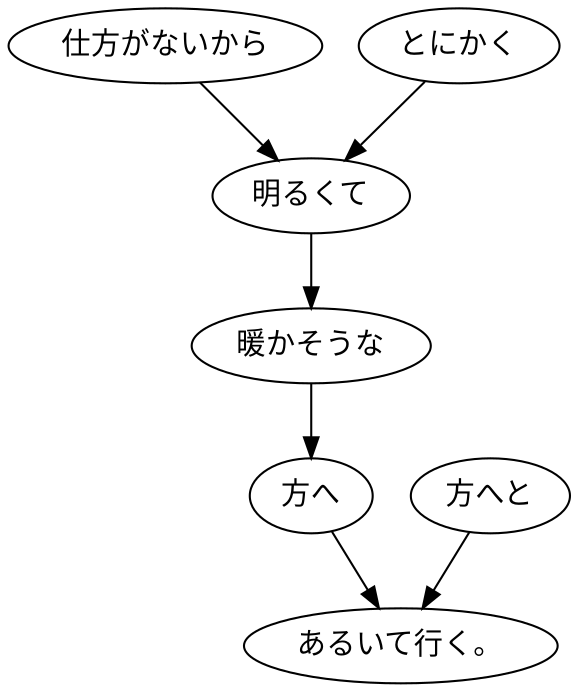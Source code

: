 digraph graph47 {
	node0 [label="仕方がないから"];
	node1 [label="とにかく"];
	node2 [label="明るくて"];
	node3 [label="暖かそうな"];
	node4 [label="方へ"];
	node5 [label="方へと"];
	node6 [label="あるいて行く。"];
	node0 -> node2;
	node1 -> node2;
	node2 -> node3;
	node3 -> node4;
	node4 -> node6;
	node5 -> node6;
}
